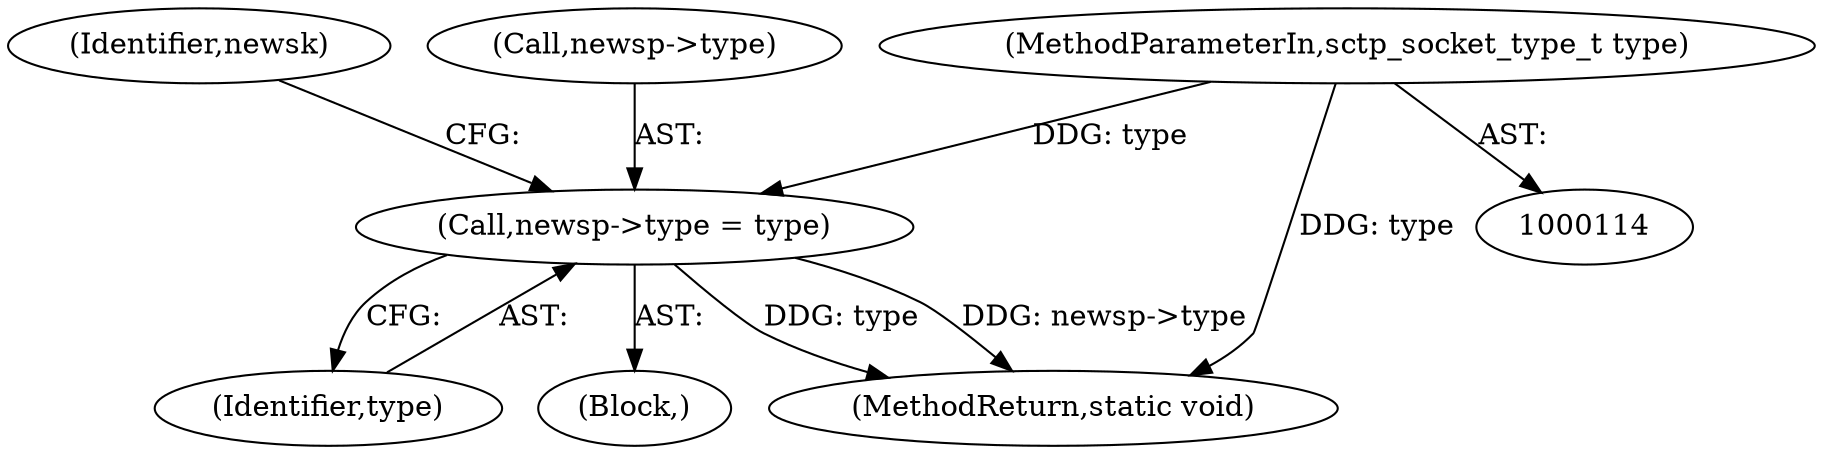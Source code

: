 digraph "0_linux_ea2bc483ff5caada7c4aa0d5fbf87d3a6590273d@pointer" {
"1000366" [label="(Call,newsp->type = type)"];
"1000118" [label="(MethodParameterIn,sctp_socket_type_t type)"];
"1000370" [label="(Identifier,type)"];
"1000372" [label="(Identifier,newsk)"];
"1000118" [label="(MethodParameterIn,sctp_socket_type_t type)"];
"1000366" [label="(Call,newsp->type = type)"];
"1000119" [label="(Block,)"];
"1000396" [label="(MethodReturn,static void)"];
"1000367" [label="(Call,newsp->type)"];
"1000366" -> "1000119"  [label="AST: "];
"1000366" -> "1000370"  [label="CFG: "];
"1000367" -> "1000366"  [label="AST: "];
"1000370" -> "1000366"  [label="AST: "];
"1000372" -> "1000366"  [label="CFG: "];
"1000366" -> "1000396"  [label="DDG: type"];
"1000366" -> "1000396"  [label="DDG: newsp->type"];
"1000118" -> "1000366"  [label="DDG: type"];
"1000118" -> "1000114"  [label="AST: "];
"1000118" -> "1000396"  [label="DDG: type"];
}
